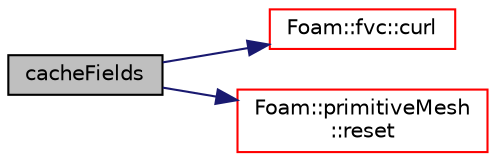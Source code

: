digraph "cacheFields"
{
  bgcolor="transparent";
  edge [fontname="Helvetica",fontsize="10",labelfontname="Helvetica",labelfontsize="10"];
  node [fontname="Helvetica",fontsize="10",shape=record];
  rankdir="LR";
  Node1 [label="cacheFields",height=0.2,width=0.4,color="black", fillcolor="grey75", style="filled", fontcolor="black"];
  Node1 -> Node2 [color="midnightblue",fontsize="10",style="solid",fontname="Helvetica"];
  Node2 [label="Foam::fvc::curl",height=0.2,width=0.4,color="red",URL="$a10759.html#a1b6f4cf0c3bce34f80a2a7bcc28f43e9"];
  Node1 -> Node3 [color="midnightblue",fontsize="10",style="solid",fontname="Helvetica"];
  Node3 [label="Foam::primitiveMesh\l::reset",height=0.2,width=0.4,color="red",URL="$a01967.html#ac903a0172c5522dec15fd571f93bee47",tooltip="Reset this primitiveMesh given the primitive array sizes. "];
}

